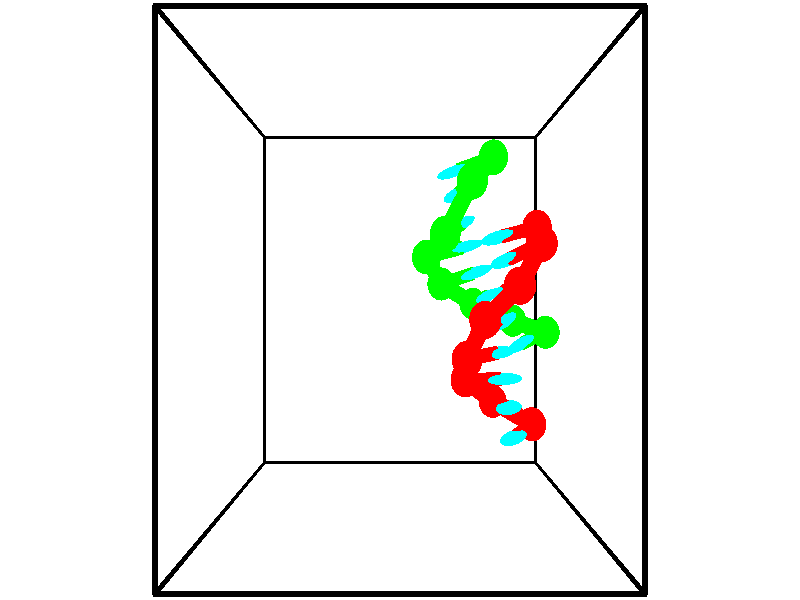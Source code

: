 // switches for output
#declare DRAW_BASES = 1; // possible values are 0, 1; only relevant for DNA ribbons
#declare DRAW_BASES_TYPE = 3; // possible values are 1, 2, 3; only relevant for DNA ribbons
#declare DRAW_FOG = 0; // set to 1 to enable fog

#include "colors.inc"

#include "transforms.inc"
background { rgb <1, 1, 1>}

#default {
   normal{
       ripples 0.25
       frequency 0.20
       turbulence 0.2
       lambda 5
   }
	finish {
		phong 0.1
		phong_size 40.
	}
}

// original window dimensions: 1024x640


// camera settings

camera {
	sky <-0, 1, 0>
	up <-0, 1, 0>
	right 1.6 * <1, 0, 0>
	location <2.5, 2.5, 11.1562>
	look_at <2.5, 2.5, 2.5>
	direction <0, 0, -8.6562>
	angle 67.0682
}


# declare cpy_camera_pos = <2.5, 2.5, 11.1562>;
# if (DRAW_FOG = 1)
fog {
	fog_type 2
	up vnormalize(cpy_camera_pos)
	color rgbt<1,1,1,0.3>
	distance 1e-5
	fog_alt 3e-3
	fog_offset 4
}
# end


// LIGHTS

# declare lum = 6;
global_settings {
	ambient_light rgb lum * <0.05, 0.05, 0.05>
	max_trace_level 15
}# declare cpy_direct_light_amount = 0.25;
light_source
{	1000 * <-1, -1, 1>,
	rgb lum * cpy_direct_light_amount
	parallel
}

light_source
{	1000 * <1, 1, -1>,
	rgb lum * cpy_direct_light_amount
	parallel
}

// strand 0

// nucleotide -1

// particle -1
sphere {
	<4.859829, 0.648477, 0.353540> 0.250000
	pigment { color rgbt <1,0,0,0> }
	no_shadow
}
cylinder {
	<4.613693, 0.592548, 0.663845>,  <4.466012, 0.558991, 0.850028>, 0.100000
	pigment { color rgbt <1,0,0,0> }
	no_shadow
}
cylinder {
	<4.613693, 0.592548, 0.663845>,  <4.859829, 0.648477, 0.353540>, 0.100000
	pigment { color rgbt <1,0,0,0> }
	no_shadow
}

// particle -1
sphere {
	<4.613693, 0.592548, 0.663845> 0.100000
	pigment { color rgbt <1,0,0,0> }
	no_shadow
}
sphere {
	0, 1
	scale<0.080000,0.200000,0.300000>
	matrix <-0.161134, 0.985673, 0.049843,
		-0.771617, -0.094331, -0.629054,
		-0.615340, -0.139821, 0.775762,
		4.429091, 0.550602, 0.896574>
	pigment { color rgbt <0,1,1,0> }
	no_shadow
}
cylinder {
	<4.179011, 0.969966, 0.203237>,  <4.859829, 0.648477, 0.353540>, 0.130000
	pigment { color rgbt <1,0,0,0> }
	no_shadow
}

// nucleotide -1

// particle -1
sphere {
	<4.179011, 0.969966, 0.203237> 0.250000
	pigment { color rgbt <1,0,0,0> }
	no_shadow
}
cylinder {
	<4.276176, 0.971821, 0.591251>,  <4.334476, 0.972934, 0.824060>, 0.100000
	pigment { color rgbt <1,0,0,0> }
	no_shadow
}
cylinder {
	<4.276176, 0.971821, 0.591251>,  <4.179011, 0.969966, 0.203237>, 0.100000
	pigment { color rgbt <1,0,0,0> }
	no_shadow
}

// particle -1
sphere {
	<4.276176, 0.971821, 0.591251> 0.100000
	pigment { color rgbt <1,0,0,0> }
	no_shadow
}
sphere {
	0, 1
	scale<0.080000,0.200000,0.300000>
	matrix <-0.253008, 0.965679, 0.058741,
		-0.936472, -0.259696, 0.235749,
		0.242913, 0.004638, 0.970037,
		4.349050, 0.973212, 0.882263>
	pigment { color rgbt <0,1,1,0> }
	no_shadow
}
cylinder {
	<3.632900, 1.336174, 0.622402>,  <4.179011, 0.969966, 0.203237>, 0.130000
	pigment { color rgbt <1,0,0,0> }
	no_shadow
}

// nucleotide -1

// particle -1
sphere {
	<3.632900, 1.336174, 0.622402> 0.250000
	pigment { color rgbt <1,0,0,0> }
	no_shadow
}
cylinder {
	<3.999985, 1.361404, 0.779285>,  <4.220235, 1.376543, 0.873415>, 0.100000
	pigment { color rgbt <1,0,0,0> }
	no_shadow
}
cylinder {
	<3.999985, 1.361404, 0.779285>,  <3.632900, 1.336174, 0.622402>, 0.100000
	pigment { color rgbt <1,0,0,0> }
	no_shadow
}

// particle -1
sphere {
	<3.999985, 1.361404, 0.779285> 0.100000
	pigment { color rgbt <1,0,0,0> }
	no_shadow
}
sphere {
	0, 1
	scale<0.080000,0.200000,0.300000>
	matrix <-0.076468, 0.996899, 0.018598,
		-0.389819, -0.047060, 0.919689,
		0.917711, 0.063077, 0.392208,
		4.275298, 1.380327, 0.896948>
	pigment { color rgbt <0,1,1,0> }
	no_shadow
}
cylinder {
	<3.592353, 1.697303, 1.338106>,  <3.632900, 1.336174, 0.622402>, 0.130000
	pigment { color rgbt <1,0,0,0> }
	no_shadow
}

// nucleotide -1

// particle -1
sphere {
	<3.592353, 1.697303, 1.338106> 0.250000
	pigment { color rgbt <1,0,0,0> }
	no_shadow
}
cylinder {
	<3.924915, 1.733921, 1.118877>,  <4.124453, 1.755892, 0.987340>, 0.100000
	pigment { color rgbt <1,0,0,0> }
	no_shadow
}
cylinder {
	<3.924915, 1.733921, 1.118877>,  <3.592353, 1.697303, 1.338106>, 0.100000
	pigment { color rgbt <1,0,0,0> }
	no_shadow
}

// particle -1
sphere {
	<3.924915, 1.733921, 1.118877> 0.100000
	pigment { color rgbt <1,0,0,0> }
	no_shadow
}
sphere {
	0, 1
	scale<0.080000,0.200000,0.300000>
	matrix <-0.076091, 0.995800, 0.050905,
		0.550430, -0.000620, 0.834881,
		0.831407, 0.091546, -0.548071,
		4.174337, 1.761385, 0.954456>
	pigment { color rgbt <0,1,1,0> }
	no_shadow
}
cylinder {
	<3.843532, 2.238742, 1.637378>,  <3.592353, 1.697303, 1.338106>, 0.130000
	pigment { color rgbt <1,0,0,0> }
	no_shadow
}

// nucleotide -1

// particle -1
sphere {
	<3.843532, 2.238742, 1.637378> 0.250000
	pigment { color rgbt <1,0,0,0> }
	no_shadow
}
cylinder {
	<4.029480, 2.225094, 1.283489>,  <4.141049, 2.216905, 1.071156>, 0.100000
	pigment { color rgbt <1,0,0,0> }
	no_shadow
}
cylinder {
	<4.029480, 2.225094, 1.283489>,  <3.843532, 2.238742, 1.637378>, 0.100000
	pigment { color rgbt <1,0,0,0> }
	no_shadow
}

// particle -1
sphere {
	<4.029480, 2.225094, 1.283489> 0.100000
	pigment { color rgbt <1,0,0,0> }
	no_shadow
}
sphere {
	0, 1
	scale<0.080000,0.200000,0.300000>
	matrix <-0.195065, 0.970756, -0.139934,
		0.863623, 0.237629, 0.444620,
		0.464870, -0.034121, -0.884721,
		4.168941, 2.214858, 1.018073>
	pigment { color rgbt <0,1,1,0> }
	no_shadow
}
cylinder {
	<4.377426, 2.686696, 1.711026>,  <3.843532, 2.238742, 1.637378>, 0.130000
	pigment { color rgbt <1,0,0,0> }
	no_shadow
}

// nucleotide -1

// particle -1
sphere {
	<4.377426, 2.686696, 1.711026> 0.250000
	pigment { color rgbt <1,0,0,0> }
	no_shadow
}
cylinder {
	<4.292980, 2.646027, 1.322163>,  <4.242313, 2.621625, 1.088844>, 0.100000
	pigment { color rgbt <1,0,0,0> }
	no_shadow
}
cylinder {
	<4.292980, 2.646027, 1.322163>,  <4.377426, 2.686696, 1.711026>, 0.100000
	pigment { color rgbt <1,0,0,0> }
	no_shadow
}

// particle -1
sphere {
	<4.292980, 2.646027, 1.322163> 0.100000
	pigment { color rgbt <1,0,0,0> }
	no_shadow
}
sphere {
	0, 1
	scale<0.080000,0.200000,0.300000>
	matrix <-0.214018, 0.975251, -0.055521,
		0.953744, 0.196338, -0.227650,
		-0.211115, -0.101674, -0.972159,
		4.229646, 2.615525, 1.030515>
	pigment { color rgbt <0,1,1,0> }
	no_shadow
}
cylinder {
	<4.802389, 3.262409, 1.359434>,  <4.377426, 2.686696, 1.711026>, 0.130000
	pigment { color rgbt <1,0,0,0> }
	no_shadow
}

// nucleotide -1

// particle -1
sphere {
	<4.802389, 3.262409, 1.359434> 0.250000
	pigment { color rgbt <1,0,0,0> }
	no_shadow
}
cylinder {
	<4.520359, 3.148922, 1.099472>,  <4.351141, 3.080830, 0.943495>, 0.100000
	pigment { color rgbt <1,0,0,0> }
	no_shadow
}
cylinder {
	<4.520359, 3.148922, 1.099472>,  <4.802389, 3.262409, 1.359434>, 0.100000
	pigment { color rgbt <1,0,0,0> }
	no_shadow
}

// particle -1
sphere {
	<4.520359, 3.148922, 1.099472> 0.100000
	pigment { color rgbt <1,0,0,0> }
	no_shadow
}
sphere {
	0, 1
	scale<0.080000,0.200000,0.300000>
	matrix <-0.156868, 0.956173, -0.247237,
		0.691566, -0.072372, -0.718679,
		-0.705074, -0.283718, -0.649904,
		4.308837, 3.063807, 0.904501>
	pigment { color rgbt <0,1,1,0> }
	no_shadow
}
cylinder {
	<4.878234, 3.554192, 0.670303>,  <4.802389, 3.262409, 1.359434>, 0.130000
	pigment { color rgbt <1,0,0,0> }
	no_shadow
}

// nucleotide -1

// particle -1
sphere {
	<4.878234, 3.554192, 0.670303> 0.250000
	pigment { color rgbt <1,0,0,0> }
	no_shadow
}
cylinder {
	<4.488098, 3.467148, 0.685051>,  <4.254017, 3.414921, 0.693900>, 0.100000
	pigment { color rgbt <1,0,0,0> }
	no_shadow
}
cylinder {
	<4.488098, 3.467148, 0.685051>,  <4.878234, 3.554192, 0.670303>, 0.100000
	pigment { color rgbt <1,0,0,0> }
	no_shadow
}

// particle -1
sphere {
	<4.488098, 3.467148, 0.685051> 0.100000
	pigment { color rgbt <1,0,0,0> }
	no_shadow
}
sphere {
	0, 1
	scale<0.080000,0.200000,0.300000>
	matrix <-0.220253, 0.948873, -0.226117,
		0.014221, -0.228661, -0.973402,
		-0.975339, -0.217611, 0.036869,
		4.195497, 3.401865, 0.696112>
	pigment { color rgbt <0,1,1,0> }
	no_shadow
}
// strand 1

// nucleotide -1

// particle -1
sphere {
	<4.098069, 4.537369, 0.814351> 0.250000
	pigment { color rgbt <0,1,0,0> }
	no_shadow
}
cylinder {
	<3.718559, 4.434700, 0.740654>,  <3.490853, 4.373098, 0.696436>, 0.100000
	pigment { color rgbt <0,1,0,0> }
	no_shadow
}
cylinder {
	<3.718559, 4.434700, 0.740654>,  <4.098069, 4.537369, 0.814351>, 0.100000
	pigment { color rgbt <0,1,0,0> }
	no_shadow
}

// particle -1
sphere {
	<3.718559, 4.434700, 0.740654> 0.100000
	pigment { color rgbt <0,1,0,0> }
	no_shadow
}
sphere {
	0, 1
	scale<0.080000,0.200000,0.300000>
	matrix <0.283928, -0.948451, -0.140803,
		-0.138604, -0.185901, 0.972743,
		-0.948775, -0.256673, -0.184241,
		3.433927, 4.357698, 0.685382>
	pigment { color rgbt <0,1,1,0> }
	no_shadow
}
cylinder {
	<3.670554, 4.105809, 1.388772>,  <4.098069, 4.537369, 0.814351>, 0.130000
	pigment { color rgbt <0,1,0,0> }
	no_shadow
}

// nucleotide -1

// particle -1
sphere {
	<3.670554, 4.105809, 1.388772> 0.250000
	pigment { color rgbt <0,1,0,0> }
	no_shadow
}
cylinder {
	<3.554916, 4.051125, 1.009777>,  <3.485534, 4.018314, 0.782380>, 0.100000
	pigment { color rgbt <0,1,0,0> }
	no_shadow
}
cylinder {
	<3.554916, 4.051125, 1.009777>,  <3.670554, 4.105809, 1.388772>, 0.100000
	pigment { color rgbt <0,1,0,0> }
	no_shadow
}

// particle -1
sphere {
	<3.554916, 4.051125, 1.009777> 0.100000
	pigment { color rgbt <0,1,0,0> }
	no_shadow
}
sphere {
	0, 1
	scale<0.080000,0.200000,0.300000>
	matrix <0.255348, -0.964903, 0.061314,
		-0.922617, -0.224214, 0.313857,
		-0.289095, -0.136712, -0.947488,
		3.468188, 4.010111, 0.725531>
	pigment { color rgbt <0,1,1,0> }
	no_shadow
}
cylinder {
	<3.238720, 3.397805, 1.296081>,  <3.670554, 4.105809, 1.388772>, 0.130000
	pigment { color rgbt <0,1,0,0> }
	no_shadow
}

// nucleotide -1

// particle -1
sphere {
	<3.238720, 3.397805, 1.296081> 0.250000
	pigment { color rgbt <0,1,0,0> }
	no_shadow
}
cylinder {
	<3.434784, 3.514671, 0.967598>,  <3.552423, 3.584791, 0.770508>, 0.100000
	pigment { color rgbt <0,1,0,0> }
	no_shadow
}
cylinder {
	<3.434784, 3.514671, 0.967598>,  <3.238720, 3.397805, 1.296081>, 0.100000
	pigment { color rgbt <0,1,0,0> }
	no_shadow
}

// particle -1
sphere {
	<3.434784, 3.514671, 0.967598> 0.100000
	pigment { color rgbt <0,1,0,0> }
	no_shadow
}
sphere {
	0, 1
	scale<0.080000,0.200000,0.300000>
	matrix <0.370213, -0.922728, -0.107311,
		-0.789104, -0.251422, -0.560448,
		0.490161, 0.292165, -0.821208,
		3.581832, 3.602321, 0.721236>
	pigment { color rgbt <0,1,1,0> }
	no_shadow
}
cylinder {
	<2.957915, 3.118249, 0.709489>,  <3.238720, 3.397805, 1.296081>, 0.130000
	pigment { color rgbt <0,1,0,0> }
	no_shadow
}

// nucleotide -1

// particle -1
sphere {
	<2.957915, 3.118249, 0.709489> 0.250000
	pigment { color rgbt <0,1,0,0> }
	no_shadow
}
cylinder {
	<3.347771, 3.205414, 0.689121>,  <3.581684, 3.257712, 0.676901>, 0.100000
	pigment { color rgbt <0,1,0,0> }
	no_shadow
}
cylinder {
	<3.347771, 3.205414, 0.689121>,  <2.957915, 3.118249, 0.709489>, 0.100000
	pigment { color rgbt <0,1,0,0> }
	no_shadow
}

// particle -1
sphere {
	<3.347771, 3.205414, 0.689121> 0.100000
	pigment { color rgbt <0,1,0,0> }
	no_shadow
}
sphere {
	0, 1
	scale<0.080000,0.200000,0.300000>
	matrix <0.219662, -0.975060, 0.031714,
		-0.042738, -0.042095, -0.998199,
		0.974640, 0.217911, -0.050919,
		3.640162, 3.270787, 0.673846>
	pigment { color rgbt <0,1,1,0> }
	no_shadow
}
cylinder {
	<3.248726, 2.742282, 0.188584>,  <2.957915, 3.118249, 0.709489>, 0.130000
	pigment { color rgbt <0,1,0,0> }
	no_shadow
}

// nucleotide -1

// particle -1
sphere {
	<3.248726, 2.742282, 0.188584> 0.250000
	pigment { color rgbt <0,1,0,0> }
	no_shadow
}
cylinder {
	<3.585342, 2.835007, 0.383755>,  <3.787312, 2.890642, 0.500857>, 0.100000
	pigment { color rgbt <0,1,0,0> }
	no_shadow
}
cylinder {
	<3.585342, 2.835007, 0.383755>,  <3.248726, 2.742282, 0.188584>, 0.100000
	pigment { color rgbt <0,1,0,0> }
	no_shadow
}

// particle -1
sphere {
	<3.585342, 2.835007, 0.383755> 0.100000
	pigment { color rgbt <0,1,0,0> }
	no_shadow
}
sphere {
	0, 1
	scale<0.080000,0.200000,0.300000>
	matrix <0.324647, -0.938961, -0.113830,
		0.431757, 0.254197, -0.865431,
		0.841541, 0.231812, 0.487927,
		3.837805, 2.904550, 0.530133>
	pigment { color rgbt <0,1,1,0> }
	no_shadow
}
cylinder {
	<3.865162, 2.442087, -0.177532>,  <3.248726, 2.742282, 0.188584>, 0.130000
	pigment { color rgbt <0,1,0,0> }
	no_shadow
}

// nucleotide -1

// particle -1
sphere {
	<3.865162, 2.442087, -0.177532> 0.250000
	pigment { color rgbt <0,1,0,0> }
	no_shadow
}
cylinder {
	<3.971901, 2.508575, 0.202187>,  <4.035944, 2.548469, 0.430018>, 0.100000
	pigment { color rgbt <0,1,0,0> }
	no_shadow
}
cylinder {
	<3.971901, 2.508575, 0.202187>,  <3.865162, 2.442087, -0.177532>, 0.100000
	pigment { color rgbt <0,1,0,0> }
	no_shadow
}

// particle -1
sphere {
	<3.971901, 2.508575, 0.202187> 0.100000
	pigment { color rgbt <0,1,0,0> }
	no_shadow
}
sphere {
	0, 1
	scale<0.080000,0.200000,0.300000>
	matrix <0.370531, -0.926997, 0.058160,
		0.889663, 0.336224, -0.308956,
		0.266846, 0.166221, 0.949296,
		4.051955, 2.558442, 0.486976>
	pigment { color rgbt <0,1,1,0> }
	no_shadow
}
cylinder {
	<4.618080, 2.174752, -0.191913>,  <3.865162, 2.442087, -0.177532>, 0.130000
	pigment { color rgbt <0,1,0,0> }
	no_shadow
}

// nucleotide -1

// particle -1
sphere {
	<4.618080, 2.174752, -0.191913> 0.250000
	pigment { color rgbt <0,1,0,0> }
	no_shadow
}
cylinder {
	<4.481926, 2.182594, 0.184120>,  <4.400234, 2.187300, 0.409740>, 0.100000
	pigment { color rgbt <0,1,0,0> }
	no_shadow
}
cylinder {
	<4.481926, 2.182594, 0.184120>,  <4.618080, 2.174752, -0.191913>, 0.100000
	pigment { color rgbt <0,1,0,0> }
	no_shadow
}

// particle -1
sphere {
	<4.481926, 2.182594, 0.184120> 0.100000
	pigment { color rgbt <0,1,0,0> }
	no_shadow
}
sphere {
	0, 1
	scale<0.080000,0.200000,0.300000>
	matrix <0.520136, -0.828962, 0.205620,
		0.783324, 0.558961, 0.271968,
		-0.340385, 0.019607, 0.940082,
		4.379810, 2.188476, 0.466145>
	pigment { color rgbt <0,1,1,0> }
	no_shadow
}
cylinder {
	<5.151426, 2.009525, 0.159064>,  <4.618080, 2.174752, -0.191913>, 0.130000
	pigment { color rgbt <0,1,0,0> }
	no_shadow
}

// nucleotide -1

// particle -1
sphere {
	<5.151426, 2.009525, 0.159064> 0.250000
	pigment { color rgbt <0,1,0,0> }
	no_shadow
}
cylinder {
	<4.843872, 1.921562, 0.399216>,  <4.659339, 1.868785, 0.543307>, 0.100000
	pigment { color rgbt <0,1,0,0> }
	no_shadow
}
cylinder {
	<4.843872, 1.921562, 0.399216>,  <5.151426, 2.009525, 0.159064>, 0.100000
	pigment { color rgbt <0,1,0,0> }
	no_shadow
}

// particle -1
sphere {
	<4.843872, 1.921562, 0.399216> 0.100000
	pigment { color rgbt <0,1,0,0> }
	no_shadow
}
sphere {
	0, 1
	scale<0.080000,0.200000,0.300000>
	matrix <0.462208, -0.839973, 0.284270,
		0.441789, 0.496072, 0.747486,
		-0.768886, -0.219906, 0.600379,
		4.613206, 1.855590, 0.579329>
	pigment { color rgbt <0,1,1,0> }
	no_shadow
}
// box output
cylinder {
	<0.000000, 0.000000, 0.000000>,  <5.000000, 0.000000, 0.000000>, 0.025000
	pigment { color rgbt <0,0,0,0> }
	no_shadow
}
cylinder {
	<0.000000, 0.000000, 0.000000>,  <0.000000, 5.000000, 0.000000>, 0.025000
	pigment { color rgbt <0,0,0,0> }
	no_shadow
}
cylinder {
	<0.000000, 0.000000, 0.000000>,  <0.000000, 0.000000, 5.000000>, 0.025000
	pigment { color rgbt <0,0,0,0> }
	no_shadow
}
cylinder {
	<5.000000, 5.000000, 5.000000>,  <0.000000, 5.000000, 5.000000>, 0.025000
	pigment { color rgbt <0,0,0,0> }
	no_shadow
}
cylinder {
	<5.000000, 5.000000, 5.000000>,  <5.000000, 0.000000, 5.000000>, 0.025000
	pigment { color rgbt <0,0,0,0> }
	no_shadow
}
cylinder {
	<5.000000, 5.000000, 5.000000>,  <5.000000, 5.000000, 0.000000>, 0.025000
	pigment { color rgbt <0,0,0,0> }
	no_shadow
}
cylinder {
	<0.000000, 0.000000, 5.000000>,  <0.000000, 5.000000, 5.000000>, 0.025000
	pigment { color rgbt <0,0,0,0> }
	no_shadow
}
cylinder {
	<0.000000, 0.000000, 5.000000>,  <5.000000, 0.000000, 5.000000>, 0.025000
	pigment { color rgbt <0,0,0,0> }
	no_shadow
}
cylinder {
	<5.000000, 5.000000, 0.000000>,  <0.000000, 5.000000, 0.000000>, 0.025000
	pigment { color rgbt <0,0,0,0> }
	no_shadow
}
cylinder {
	<5.000000, 5.000000, 0.000000>,  <5.000000, 0.000000, 0.000000>, 0.025000
	pigment { color rgbt <0,0,0,0> }
	no_shadow
}
cylinder {
	<5.000000, 0.000000, 5.000000>,  <5.000000, 0.000000, 0.000000>, 0.025000
	pigment { color rgbt <0,0,0,0> }
	no_shadow
}
cylinder {
	<0.000000, 5.000000, 0.000000>,  <0.000000, 5.000000, 5.000000>, 0.025000
	pigment { color rgbt <0,0,0,0> }
	no_shadow
}
// end of box output
